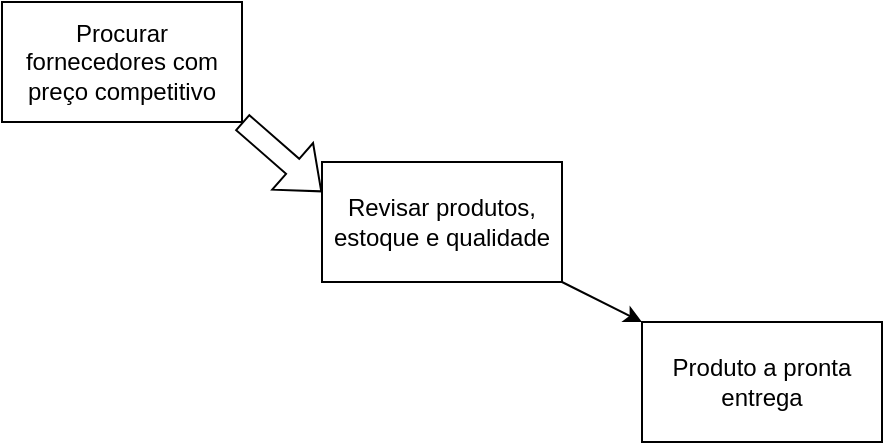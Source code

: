 <mxfile version="21.6.6" type="github">
  <diagram name="Page-1" id="7t-uIOl0qdm5bC9HHMiH">
    <mxGraphModel dx="1313" dy="721" grid="1" gridSize="10" guides="1" tooltips="1" connect="1" arrows="1" fold="1" page="1" pageScale="1" pageWidth="850" pageHeight="1100" math="0" shadow="0">
      <root>
        <mxCell id="0" />
        <mxCell id="1" parent="0" />
        <mxCell id="p6NqM14WSSPKOqnu1k-r-1" value="Produto a pronta entrega" style="rounded=0;whiteSpace=wrap;html=1;" vertex="1" parent="1">
          <mxGeometry x="400" y="200" width="120" height="60" as="geometry" />
        </mxCell>
        <mxCell id="p6NqM14WSSPKOqnu1k-r-2" value="Procurar fornecedores com preço competitivo&lt;br&gt;" style="rounded=0;whiteSpace=wrap;html=1;" vertex="1" parent="1">
          <mxGeometry x="80" y="40" width="120" height="60" as="geometry" />
        </mxCell>
        <mxCell id="p6NqM14WSSPKOqnu1k-r-3" value="Revisar produtos, estoque e qualidade" style="rounded=0;whiteSpace=wrap;html=1;" vertex="1" parent="1">
          <mxGeometry x="240" y="120" width="120" height="60" as="geometry" />
        </mxCell>
        <mxCell id="p6NqM14WSSPKOqnu1k-r-5" value="" style="shape=flexArrow;endArrow=classic;html=1;rounded=0;entryX=0;entryY=0.25;entryDx=0;entryDy=0;exitX=1;exitY=1;exitDx=0;exitDy=0;" edge="1" parent="1" source="p6NqM14WSSPKOqnu1k-r-2" target="p6NqM14WSSPKOqnu1k-r-3">
          <mxGeometry width="50" height="50" relative="1" as="geometry">
            <mxPoint x="180" y="170" as="sourcePoint" />
            <mxPoint x="230" y="120" as="targetPoint" />
          </mxGeometry>
        </mxCell>
        <mxCell id="p6NqM14WSSPKOqnu1k-r-6" value="" style="endArrow=classic;html=1;rounded=0;entryX=0;entryY=0;entryDx=0;entryDy=0;exitX=1;exitY=1;exitDx=0;exitDy=0;" edge="1" parent="1" source="p6NqM14WSSPKOqnu1k-r-3" target="p6NqM14WSSPKOqnu1k-r-1">
          <mxGeometry width="50" height="50" relative="1" as="geometry">
            <mxPoint x="350" y="250" as="sourcePoint" />
            <mxPoint x="400" y="200" as="targetPoint" />
          </mxGeometry>
        </mxCell>
      </root>
    </mxGraphModel>
  </diagram>
</mxfile>
